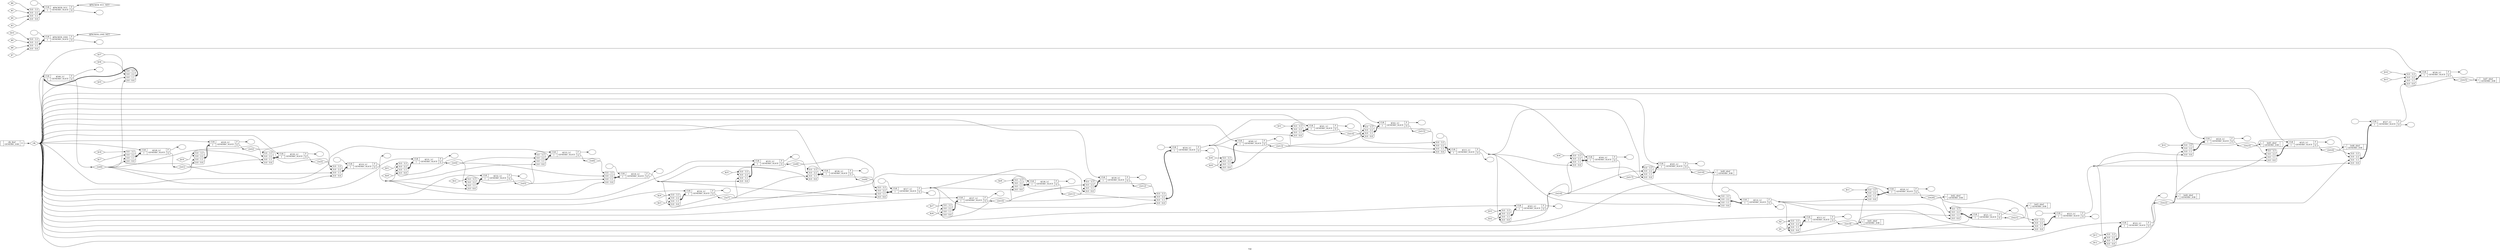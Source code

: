 digraph "top" {
label="top";
rankdir="LR";
remincross=true;
n39 [ shape=diamond, label="clk", color="black", fontcolor="black" ];
n41 [ shape=diamond, label="ctr[23]", color="black", fontcolor="black" ];
n42 [ shape=diamond, label="ctr[22]", color="black", fontcolor="black" ];
n44 [ shape=diamond, label="ctr[21]", color="black", fontcolor="black" ];
n45 [ shape=diamond, label="ctr[20]", color="black", fontcolor="black" ];
n46 [ shape=diamond, label="ctr[2]", color="black", fontcolor="black" ];
n47 [ shape=diamond, label="ctr[3]", color="black", fontcolor="black" ];
n48 [ shape=diamond, label="ctr[1]", color="black", fontcolor="black" ];
n49 [ shape=diamond, label="ctr[0]", color="black", fontcolor="black" ];
n50 [ shape=diamond, label="ctr[6]", color="black", fontcolor="black" ];
n51 [ shape=diamond, label="ctr[4]", color="black", fontcolor="black" ];
n52 [ shape=diamond, label="ctr[5]", color="black", fontcolor="black" ];
n54 [ shape=diamond, label="ctr[8]", color="black", fontcolor="black" ];
n55 [ shape=diamond, label="ctr[7]", color="black", fontcolor="black" ];
n57 [ shape=diamond, label="ctr[12]", color="black", fontcolor="black" ];
n58 [ shape=diamond, label="ctr[10]", color="black", fontcolor="black" ];
n59 [ shape=diamond, label="ctr[11]", color="black", fontcolor="black" ];
n60 [ shape=diamond, label="ctr[15]", color="black", fontcolor="black" ];
n61 [ shape=diamond, label="ctr[13]", color="black", fontcolor="black" ];
n62 [ shape=diamond, label="ctr[16]", color="black", fontcolor="black" ];
n63 [ shape=diamond, label="ctr[17]", color="black", fontcolor="black" ];
n67 [ shape=diamond, label="ctr[9]", color="black", fontcolor="black" ];
n68 [ shape=diamond, label="ctr[14]", color="black", fontcolor="black" ];
n69 [ shape=diamond, label="ctr[19]", color="black", fontcolor="black" ];
n70 [ shape=diamond, label="ctr[18]", color="black", fontcolor="black" ];
n71 [ shape=diamond, label="ctr[25]", color="black", fontcolor="black" ];
n73 [ shape=diamond, label="ctr[24]", color="black", fontcolor="black" ];
v0 [ label="" ];
c79 [ shape=record, label="{{<p75> CLK|<p76> I}|$546_LC\nGENERIC_SLICE|{<p77> F|<p78> Q}}" ];
x1 [ shape=record, style=rounded, label="<s3> 0:0 - 3:3 |<s2> 0:0 - 2:2 |<s1> 0:0 - 1:1 |<s0> 0:0 - 0:0 " ];
x1:e -> c79:p76:w [arrowhead=odiamond, arrowtail=odiamond, dir=both, color="black", style="setlinewidth(3)", label=""];
v2 [ label="" ];
c80 [ shape=record, label="{{<p75> CLK|<p76> I}|$545_LC\nGENERIC_SLICE|{<p77> F|<p78> Q}}" ];
x3 [ shape=record, style=rounded, label="<s3> 0:0 - 3:3 |<s2> 0:0 - 2:2 |<s1> 0:0 - 1:1 |<s0> 0:0 - 0:0 " ];
x3:e -> c80:p76:w [arrowhead=odiamond, arrowtail=odiamond, dir=both, color="black", style="setlinewidth(3)", label=""];
v4 [ label="" ];
c81 [ shape=record, label="{{<p75> CLK|<p76> I}|$544_LC\nGENERIC_SLICE|{<p77> F|<p78> Q}}" ];
x5 [ shape=record, style=rounded, label="<s3> 0:0 - 3:3 |<s2> 0:0 - 2:2 |<s1> 0:0 - 1:1 |<s0> 0:0 - 0:0 " ];
x5:e -> c81:p76:w [arrowhead=odiamond, arrowtail=odiamond, dir=both, color="black", style="setlinewidth(3)", label=""];
v6 [ label="" ];
c82 [ shape=record, label="{{<p75> CLK|<p76> I}|$543_LC\nGENERIC_SLICE|{<p77> F|<p78> Q}}" ];
x7 [ shape=record, style=rounded, label="<s3> 0:0 - 3:3 |<s2> 0:0 - 2:2 |<s1> 0:0 - 1:1 |<s0> 0:0 - 0:0 " ];
x7:e -> c82:p76:w [arrowhead=odiamond, arrowtail=odiamond, dir=both, color="black", style="setlinewidth(3)", label=""];
v8 [ label="" ];
c83 [ shape=record, label="{{<p75> CLK|<p76> I}|$542_LC\nGENERIC_SLICE|{<p77> F|<p78> Q}}" ];
x9 [ shape=record, style=rounded, label="<s3> 0:0 - 3:3 |<s2> 0:0 - 2:2 |<s1> 0:0 - 1:1 |<s0> 0:0 - 0:0 " ];
x9:e -> c83:p76:w [arrowhead=odiamond, arrowtail=odiamond, dir=both, color="black", style="setlinewidth(3)", label=""];
v10 [ label="" ];
c84 [ shape=record, label="{{<p75> CLK|<p76> I}|$541_LC\nGENERIC_SLICE|{<p77> F|<p78> Q}}" ];
x11 [ shape=record, style=rounded, label="<s3> 0:0 - 3:3 |<s2> 0:0 - 2:2 |<s1> 0:0 - 1:1 |<s0> 0:0 - 0:0 " ];
x11:e -> c84:p76:w [arrowhead=odiamond, arrowtail=odiamond, dir=both, color="black", style="setlinewidth(3)", label=""];
v12 [ label="" ];
c85 [ shape=record, label="{{<p75> CLK|<p76> I}|$540_LC\nGENERIC_SLICE|{<p77> F|<p78> Q}}" ];
x13 [ shape=record, style=rounded, label="<s3> 0:0 - 3:3 |<s2> 0:0 - 2:2 |<s1> 0:0 - 1:1 |<s0> 0:0 - 0:0 " ];
x13:e -> c85:p76:w [arrowhead=odiamond, arrowtail=odiamond, dir=both, color="black", style="setlinewidth(3)", label=""];
v14 [ label="" ];
c86 [ shape=record, label="{{<p75> CLK|<p76> I}|$539_LC\nGENERIC_SLICE|{<p77> F|<p78> Q}}" ];
x15 [ shape=record, style=rounded, label="<s3> 0:0 - 3:3 |<s2> 0:0 - 2:2 |<s1> 0:0 - 1:1 |<s0> 0:0 - 0:0 " ];
x15:e -> c86:p76:w [arrowhead=odiamond, arrowtail=odiamond, dir=both, color="black", style="setlinewidth(3)", label=""];
v16 [ label="" ];
c87 [ shape=record, label="{{<p75> CLK|<p76> I}|$538_LC\nGENERIC_SLICE|{<p77> F|<p78> Q}}" ];
x17 [ shape=record, style=rounded, label="<s3> 0:0 - 3:3 |<s2> 0:0 - 2:2 |<s1> 0:0 - 1:1 |<s0> 0:0 - 0:0 " ];
x17:e -> c87:p76:w [arrowhead=odiamond, arrowtail=odiamond, dir=both, color="black", style="setlinewidth(3)", label=""];
v18 [ label="" ];
c88 [ shape=record, label="{{<p75> CLK|<p76> I}|$537_LC\nGENERIC_SLICE|{<p77> F|<p78> Q}}" ];
x19 [ shape=record, style=rounded, label="<s3> 0:0 - 3:3 |<s2> 0:0 - 2:2 |<s1> 0:0 - 1:1 |<s0> 0:0 - 0:0 " ];
x19:e -> c88:p76:w [arrowhead=odiamond, arrowtail=odiamond, dir=both, color="black", style="setlinewidth(3)", label=""];
v20 [ label="" ];
c89 [ shape=record, label="{{<p75> CLK|<p76> I}|$536_LC\nGENERIC_SLICE|{<p77> F|<p78> Q}}" ];
x21 [ shape=record, style=rounded, label="<s3> 0:0 - 3:3 |<s2> 0:0 - 2:2 |<s1> 0:0 - 1:1 |<s0> 0:0 - 0:0 " ];
x21:e -> c89:p76:w [arrowhead=odiamond, arrowtail=odiamond, dir=both, color="black", style="setlinewidth(3)", label=""];
v22 [ label="" ];
c90 [ shape=record, label="{{<p75> CLK|<p76> I}|$535_LC\nGENERIC_SLICE|{<p77> F|<p78> Q}}" ];
x23 [ shape=record, style=rounded, label="<s3> 0:0 - 3:3 |<s2> 0:0 - 2:2 |<s1> 0:0 - 1:1 |<s0> 0:0 - 0:0 " ];
x23:e -> c90:p76:w [arrowhead=odiamond, arrowtail=odiamond, dir=both, color="black", style="setlinewidth(3)", label=""];
v24 [ label="" ];
c91 [ shape=record, label="{{<p75> CLK|<p76> I}|$534_LC\nGENERIC_SLICE|{<p77> F|<p78> Q}}" ];
x25 [ shape=record, style=rounded, label="<s3> 0:0 - 3:3 |<s2> 0:0 - 2:2 |<s1> 0:0 - 1:1 |<s0> 0:0 - 0:0 " ];
x25:e -> c91:p76:w [arrowhead=odiamond, arrowtail=odiamond, dir=both, color="black", style="setlinewidth(3)", label=""];
v26 [ label="" ];
c92 [ shape=record, label="{{<p75> CLK|<p76> I}|$533_LC\nGENERIC_SLICE|{<p77> F|<p78> Q}}" ];
x27 [ shape=record, style=rounded, label="<s3> 0:0 - 3:3 |<s2> 0:0 - 2:2 |<s1> 0:0 - 1:1 |<s0> 0:0 - 0:0 " ];
x27:e -> c92:p76:w [arrowhead=odiamond, arrowtail=odiamond, dir=both, color="black", style="setlinewidth(3)", label=""];
v28 [ label="" ];
c93 [ shape=record, label="{{<p75> CLK|<p76> I}|$532_LC\nGENERIC_SLICE|{<p77> F|<p78> Q}}" ];
x29 [ shape=record, style=rounded, label="<s3> 0:0 - 3:3 |<s2> 0:0 - 2:2 |<s1> 0:0 - 1:1 |<s0> 0:0 - 0:0 " ];
x29:e -> c93:p76:w [arrowhead=odiamond, arrowtail=odiamond, dir=both, color="black", style="setlinewidth(3)", label=""];
v30 [ label="" ];
c94 [ shape=record, label="{{<p75> CLK|<p76> I}|$531_LC\nGENERIC_SLICE|{<p77> F|<p78> Q}}" ];
x31 [ shape=record, style=rounded, label="<s3> 0:0 - 3:3 |<s2> 0:0 - 2:2 |<s1> 0:0 - 1:1 |<s0> 0:0 - 0:0 " ];
x31:e -> c94:p76:w [arrowhead=odiamond, arrowtail=odiamond, dir=both, color="black", style="setlinewidth(3)", label=""];
v32 [ label="" ];
c95 [ shape=record, label="{{<p75> CLK|<p76> I}|$530_LC\nGENERIC_SLICE|{<p77> F|<p78> Q}}" ];
x33 [ shape=record, style=rounded, label="<s3> 0:0 - 3:3 |<s2> 0:0 - 2:2 |<s1> 0:0 - 1:1 |<s0> 0:0 - 0:0 " ];
x33:e -> c95:p76:w [arrowhead=odiamond, arrowtail=odiamond, dir=both, color="black", style="setlinewidth(3)", label=""];
v34 [ label="" ];
c96 [ shape=record, label="{{<p75> CLK|<p76> I}|$529_LC\nGENERIC_SLICE|{<p77> F|<p78> Q}}" ];
x35 [ shape=record, style=rounded, label="<s3> 0:0 - 3:3 |<s2> 0:0 - 2:2 |<s1> 0:0 - 1:1 |<s0> 0:0 - 0:0 " ];
x35:e -> c96:p76:w [arrowhead=odiamond, arrowtail=odiamond, dir=both, color="black", style="setlinewidth(3)", label=""];
v36 [ label="" ];
c97 [ shape=record, label="{{<p75> CLK|<p76> I}|$528_LC\nGENERIC_SLICE|{<p77> F|<p78> Q}}" ];
x37 [ shape=record, style=rounded, label="<s3> 0:0 - 3:3 |<s2> 0:0 - 2:2 |<s1> 0:0 - 1:1 |<s0> 0:0 - 0:0 " ];
x37:e -> c97:p76:w [arrowhead=odiamond, arrowtail=odiamond, dir=both, color="black", style="setlinewidth(3)", label=""];
v38 [ label="" ];
v40 [ label="" ];
c98 [ shape=record, label="{{<p75> CLK|<p76> I}|$527_LC\nGENERIC_SLICE|{<p77> F|<p78> Q}}" ];
x39 [ shape=record, style=rounded, label="<s3> 0:0 - 3:3 |<s2> 0:0 - 2:2 |<s1> 0:0 - 1:1 |<s0> 0:0 - 0:0 " ];
x39:e -> c98:p76:w [arrowhead=odiamond, arrowtail=odiamond, dir=both, color="black", style="setlinewidth(3)", label=""];
v41 [ label="" ];
c99 [ shape=record, label="{{<p75> CLK|<p76> I}|$526_LC\nGENERIC_SLICE|{<p77> F|<p78> Q}}" ];
x42 [ shape=record, style=rounded, label="<s3> 0:0 - 3:3 |<s2> 0:0 - 2:2 |<s1> 0:0 - 1:1 |<s0> 0:0 - 0:0 " ];
x42:e -> c99:p76:w [arrowhead=odiamond, arrowtail=odiamond, dir=both, color="black", style="setlinewidth(3)", label=""];
v43 [ label="" ];
c100 [ shape=record, label="{{<p75> CLK|<p76> I}|$525_LC\nGENERIC_SLICE|{<p77> F|<p78> Q}}" ];
x44 [ shape=record, style=rounded, label="<s3> 0:0 - 3:3 |<s2> 0:0 - 2:2 |<s1> 0:0 - 1:1 |<s0> 0:0 - 0:0 " ];
x44:e -> c100:p76:w [arrowhead=odiamond, arrowtail=odiamond, dir=both, color="black", style="setlinewidth(3)", label=""];
v45 [ label="" ];
c101 [ shape=record, label="{{<p75> CLK|<p76> I}|$524_LC\nGENERIC_SLICE|{<p77> F|<p78> Q}}" ];
x46 [ shape=record, style=rounded, label="<s3> 0:0 - 3:3 |<s2> 0:0 - 2:2 |<s1> 0:0 - 1:1 |<s0> 0:0 - 0:0 " ];
x46:e -> c101:p76:w [arrowhead=odiamond, arrowtail=odiamond, dir=both, color="black", style="setlinewidth(3)", label=""];
v47 [ label="" ];
v49 [ label="" ];
c102 [ shape=record, label="{{<p75> CLK|<p76> I}|$523_LC\nGENERIC_SLICE|{<p77> F|<p78> Q}}" ];
x48 [ shape=record, style=rounded, label="<s3> 0:0 - 3:3 |<s2> 0:0 - 2:2 |<s1> 0:0 - 1:1 |<s0> 0:0 - 0:0 " ];
x48:e -> c102:p76:w [arrowhead=odiamond, arrowtail=odiamond, dir=both, color="black", style="setlinewidth(3)", label=""];
v50 [ label="" ];
c103 [ shape=record, label="{{<p75> CLK|<p76> I}|$522_LC\nGENERIC_SLICE|{<p77> F|<p78> Q}}" ];
x51 [ shape=record, style=rounded, label="<s3> 0:0 - 3:3 |<s2> 0:0 - 2:2 |<s1> 0:0 - 1:1 |<s0> 0:0 - 0:0 " ];
x51:e -> c103:p76:w [arrowhead=odiamond, arrowtail=odiamond, dir=both, color="black", style="setlinewidth(3)", label=""];
v52 [ label="" ];
c104 [ shape=record, label="{{<p75> CLK|<p76> I}|$521_LC\nGENERIC_SLICE|{<p77> F|<p78> Q}}" ];
x53 [ shape=record, style=rounded, label="<s3> 0:0 - 3:3 |<s2> 0:0 - 2:2 |<s1> 0:0 - 1:1 |<s0> 0:0 - 0:0 " ];
x53:e -> c104:p76:w [arrowhead=odiamond, arrowtail=odiamond, dir=both, color="black", style="setlinewidth(3)", label=""];
v54 [ label="" ];
c105 [ shape=record, label="{{<p75> CLK|<p76> I}|$520_LC\nGENERIC_SLICE|{<p77> F|<p78> Q}}" ];
x55 [ shape=record, style=rounded, label="<s3> 0:0 - 3:3 |<s2> 0:0 - 2:2 |<s1> 0:0 - 1:1 |<s0> 0:0 - 0:0 " ];
x55:e -> c105:p76:w [arrowhead=odiamond, arrowtail=odiamond, dir=both, color="black", style="setlinewidth(3)", label=""];
c106 [ shape=record, label="{{<p76> I}|led7_obuf\nGENERIC_IOB|{}}" ];
v56 [ label="" ];
v58 [ label="" ];
c107 [ shape=record, label="{{<p75> CLK|<p76> I}|$518_LC\nGENERIC_SLICE|{<p77> F|<p78> Q}}" ];
x57 [ shape=record, style=rounded, label="<s3> 0:0 - 3:3 |<s2> 0:0 - 2:2 |<s1> 0:0 - 1:1 |<s0> 0:0 - 0:0 " ];
x57:e -> c107:p76:w [arrowhead=odiamond, arrowtail=odiamond, dir=both, color="black", style="setlinewidth(3)", label=""];
c108 [ shape=record, label="{{<p76> I}|led5_obuf\nGENERIC_IOB|{}}" ];
v59 [ label="" ];
v61 [ label="" ];
c109 [ shape=record, label="{{<p75> CLK|<p76> I}|$514_LC\nGENERIC_SLICE|{<p77> F|<p78> Q}}" ];
x60 [ shape=record, style=rounded, label="<s3> 0:0 - 3:3 |<s2> 0:0 - 2:2 |<s1> 0:0 - 1:1 |<s0> 0:0 - 0:0 " ];
x60:e -> c109:p76:w [arrowhead=odiamond, arrowtail=odiamond, dir=both, color="black", style="setlinewidth(3)", label=""];
c110 [ shape=record, label="{{<p76> I}|led1_obuf\nGENERIC_IOB|{}}" ];
v62 [ label="" ];
v64 [ label="" ];
c111 [ shape=record, label="{{<p75> CLK|<p76> I}|$PACKER_GND\nGENERIC_SLICE|{<p77> F|<p78> Q}}" ];
x63 [ shape=record, style=rounded, label="<s3> 0:0 - 3:3 |<s2> 0:0 - 2:2 |<s1> 0:0 - 1:1 |<s0> 0:0 - 0:0 " ];
x63:e -> c111:p76:w [arrowhead=odiamond, arrowtail=odiamond, dir=both, color="black", style="setlinewidth(3)", label=""];
v65 [ label="" ];
v67 [ label="" ];
c112 [ shape=record, label="{{<p75> CLK|<p76> I}|$515_LC\nGENERIC_SLICE|{<p77> F|<p78> Q}}" ];
x66 [ shape=record, style=rounded, label="<s3> 0:0 - 3:3 |<s2> 0:0 - 2:2 |<s1> 0:0 - 1:1 |<s0> 0:0 - 0:0 " ];
x66:e -> c112:p76:w [arrowhead=odiamond, arrowtail=odiamond, dir=both, color="black", style="setlinewidth(3)", label=""];
c113 [ shape=record, label="{{<p76> I}|led2_obuf\nGENERIC_IOB|{}}" ];
v68 [ label="" ];
v70 [ label="" ];
c114 [ shape=record, label="{{<p75> CLK|<p76> I}|$PACKER_VCC\nGENERIC_SLICE|{<p77> F|<p78> Q}}" ];
x69 [ shape=record, style=rounded, label="<s3> 0:0 - 3:3 |<s2> 0:0 - 2:2 |<s1> 0:0 - 1:1 |<s0> 0:0 - 0:0 " ];
x69:e -> c114:p76:w [arrowhead=odiamond, arrowtail=odiamond, dir=both, color="black", style="setlinewidth(3)", label=""];
c116 [ shape=record, label="{{}|clk_ibuf\nGENERIC_IOB|{<p115> O}}" ];
v71 [ label="" ];
v73 [ label="" ];
c117 [ shape=record, label="{{<p75> CLK|<p76> I}|$519_LC\nGENERIC_SLICE|{<p77> F|<p78> Q}}" ];
x72 [ shape=record, style=rounded, label="<s3> 0:0 - 3:3 |<s2> 0:0 - 2:2 |<s1> 0:0 - 1:1 |<s0> 0:0 - 0:0 " ];
x72:e -> c117:p76:w [arrowhead=odiamond, arrowtail=odiamond, dir=both, color="black", style="setlinewidth(3)", label=""];
c118 [ shape=record, label="{{<p76> I}|led6_obuf\nGENERIC_IOB|{}}" ];
v74 [ label="" ];
c119 [ shape=record, label="{{<p75> CLK|<p76> I}|$513_LC\nGENERIC_SLICE|{<p77> F|<p78> Q}}" ];
x75 [ shape=record, style=rounded, label="<s3> 0:0 - 3:3 |<s2> 0:0 - 2:2 |<s1> 0:0 - 1:1 |<s0> 0:0 - 0:0 " ];
x75:e -> c119:p76:w [arrowhead=odiamond, arrowtail=odiamond, dir=both, color="black", style="setlinewidth(3)", label=""];
c120 [ shape=record, label="{{<p76> I}|led0_obuf\nGENERIC_IOB|{}}" ];
v76 [ label="" ];
v78 [ label="" ];
c121 [ shape=record, label="{{<p75> CLK|<p76> I}|$516_LC\nGENERIC_SLICE|{<p77> F|<p78> Q}}" ];
x77 [ shape=record, style=rounded, label="<s3> 0:0 - 3:3 |<s2> 0:0 - 2:2 |<s1> 0:0 - 1:1 |<s0> 0:0 - 0:0 " ];
x77:e -> c121:p76:w [arrowhead=odiamond, arrowtail=odiamond, dir=both, color="black", style="setlinewidth(3)", label=""];
c122 [ shape=record, label="{{<p76> I}|led3_obuf\nGENERIC_IOB|{}}" ];
v79 [ label="" ];
v81 [ label="" ];
c123 [ shape=record, label="{{<p75> CLK|<p76> I}|$517_LC\nGENERIC_SLICE|{<p77> F|<p78> Q}}" ];
x80 [ shape=record, style=rounded, label="<s3> 0:0 - 3:3 |<s2> 0:0 - 2:2 |<s1> 0:0 - 1:1 |<s0> 0:0 - 0:0 " ];
x80:e -> c123:p76:w [arrowhead=odiamond, arrowtail=odiamond, dir=both, color="black", style="setlinewidth(3)", label=""];
c124 [ shape=record, label="{{<p76> I}|led4_obuf\nGENERIC_IOB|{}}" ];
n1 [ shape=diamond, label="$37" ];
n1:e -> x1:s3:w [color="black", label=""];
n10 [ shape=diamond, label="$28" ];
n10:e -> x17:s3:w [color="black", label=""];
n11 [ shape=diamond, label="$27" ];
n11:e -> x19:s3:w [color="black", label=""];
n12 [ shape=diamond, label="$26" ];
n12:e -> x19:s2:w [color="black", label=""];
n13 [ shape=diamond, label="$25" ];
n13:e -> x23:s3:w [color="black", label=""];
n14 [ shape=diamond, label="$24" ];
n14:e -> x25:s3:w [color="black", label=""];
n15 [ shape=diamond, label="$23" ];
n15:e -> x25:s2:w [color="black", label=""];
n16 [ shape=diamond, label="$22" ];
n16:e -> x29:s3:w [color="black", label=""];
n17 [ shape=diamond, label="$21" ];
n17:e -> x31:s3:w [color="black", label=""];
n18 [ shape=diamond, label="$20" ];
n18:e -> x31:s2:w [color="black", label=""];
n19 [ shape=diamond, label="$19" ];
n19:e -> x35:s3:w [color="black", label=""];
n2 [ shape=diamond, label="$36" ];
n2:e -> x1:s2:w [color="black", label=""];
n20 [ shape=diamond, label="$18" ];
n20:e -> x37:s3:w [color="black", label=""];
n21 [ shape=diamond, label="$17" ];
n21:e -> x37:s2:w [color="black", label=""];
n22 [ shape=diamond, label="$16" ];
n22:e -> x42:s3:w [color="black", label=""];
n23 [ shape=diamond, label="$15" ];
n23:e -> x42:s2:w [color="black", label=""];
n24 [ shape=diamond, label="$14" ];
n24:e -> x46:s3:w [color="black", label=""];
n25 [ shape=diamond, label="$13" ];
n25:e -> x51:s3:w [color="black", label=""];
n26 [ shape=diamond, label="$12" ];
n26:e -> x51:s2:w [color="black", label=""];
n27 [ shape=diamond, label="$11" ];
n27:e -> x55:s3:w [color="black", label=""];
n28 [ shape=diamond, label="$10" ];
n28:e -> x63:s3:w [color="black", label=""];
n29 [ shape=diamond, label="$9" ];
n29:e -> x63:s2:w [color="black", label=""];
n3 [ shape=diamond, label="$35" ];
n3:e -> x1:s1:w [color="black", label=""];
n30 [ shape=diamond, label="$8" ];
n30:e -> x63:s1:w [color="black", label=""];
n31 [ shape=diamond, label="$7" ];
n31:e -> x63:s0:w [color="black", label=""];
n32 [ shape=diamond, label="$6" ];
n32:e -> x69:s3:w [color="black", label=""];
n33 [ shape=diamond, label="$5" ];
n33:e -> x69:s2:w [color="black", label=""];
n34 [ shape=diamond, label="$4" ];
n34:e -> x69:s1:w [color="black", label=""];
n35 [ shape=diamond, label="$3" ];
n35:e -> x69:s0:w [color="black", label=""];
n36 [ shape=diamond, label="$2" ];
n36:e -> x75:s3:w [color="black", label=""];
n37 [ shape=diamond, label="$1" ];
n37:e -> x75:s2:w [color="black", label=""];
n38 [ shape=diamond, label="$PACKER_VCC_NET" ];
c114:p77:e -> n38:w [color="black", label=""];
c116:p115:e -> n39:w [color="black", label=""];
n39:e -> c100:p75:w [color="black", label=""];
n39:e -> c101:p75:w [color="black", label=""];
n39:e -> c103:p75:w [color="black", label=""];
n39:e -> c104:p75:w [color="black", label=""];
n39:e -> c105:p75:w [color="black", label=""];
n39:e -> c119:p75:w [color="black", label=""];
n39:e -> c79:p75:w [color="black", label=""];
n39:e -> c80:p75:w [color="black", label=""];
n39:e -> c81:p75:w [color="black", label=""];
n39:e -> c82:p75:w [color="black", label=""];
n39:e -> c83:p75:w [color="black", label=""];
n39:e -> c84:p75:w [color="black", label=""];
n39:e -> c85:p75:w [color="black", label=""];
n39:e -> c86:p75:w [color="black", label=""];
n39:e -> c87:p75:w [color="black", label=""];
n39:e -> c88:p75:w [color="black", label=""];
n39:e -> c89:p75:w [color="black", label=""];
n39:e -> c90:p75:w [color="black", label=""];
n39:e -> c91:p75:w [color="black", label=""];
n39:e -> c92:p75:w [color="black", label=""];
n39:e -> c93:p75:w [color="black", label=""];
n39:e -> c94:p75:w [color="black", label=""];
n39:e -> c95:p75:w [color="black", label=""];
n39:e -> c96:p75:w [color="black", label=""];
n39:e -> c97:p75:w [color="black", label=""];
n39:e -> c99:p75:w [color="black", label=""];
n4 [ shape=diamond, label="$34" ];
n4:e -> x5:s3:w [color="black", label=""];
n40 [ shape=diamond, label="$PACKER_GND_NET" ];
c111:p77:e -> n40:w [color="black", label=""];
c101:p78:e -> n41:w [color="black", label=""];
n41:e -> c108:p76:w [color="black", label=""];
n41:e -> x39:s2:w [color="black", label=""];
n41:e -> x44:s2:w [color="black", label=""];
n41:e -> x46:s2:w [color="black", label=""];
c103:p78:e -> n42:w [color="black", label=""];
n42:e -> c124:p76:w [color="black", label=""];
n42:e -> x39:s1:w [color="black", label=""];
n42:e -> x44:s1:w [color="black", label=""];
n42:e -> x46:s1:w [color="black", label=""];
n42:e -> x51:s1:w [color="black", label=""];
n43 [ shape=point ];
c102:p77:e -> n43:w [color="black", label=""];
n43:e -> x39:s0:w [color="black", label=""];
n43:e -> x44:s0:w [color="black", label=""];
n43:e -> x46:s0:w [color="black", label=""];
n43:e -> x51:s0:w [color="black", label=""];
c104:p78:e -> n44:w [color="black", label=""];
n44:e -> c122:p76:w [color="black", label=""];
n44:e -> x48:s3:w [color="black", label=""];
n44:e -> x53:s3:w [color="black", label=""];
c105:p78:e -> n45:w [color="black", label=""];
n45:e -> c113:p76:w [color="black", label=""];
n45:e -> x48:s2:w [color="black", label=""];
n45:e -> x53:s2:w [color="black", label=""];
n45:e -> x55:s2:w [color="black", label=""];
c96:p78:e -> n46:w [color="black", label=""];
n46:e -> x33:s2:w [color="black", label=""];
n46:e -> x35:s2:w [color="black", label=""];
n46:e -> x72:s3:w [color="black", label=""];
c95:p78:e -> n47:w [color="black", label=""];
n47:e -> x33:s3:w [color="black", label=""];
n47:e -> x72:s2:w [color="black", label=""];
c97:p78:e -> n48:w [color="black", label=""];
n48:e -> x33:s1:w [color="black", label=""];
n48:e -> x35:s1:w [color="black", label=""];
n48:e -> x37:s1:w [color="black", label=""];
n48:e -> x72:s1:w [color="black", label=""];
c79:p78:e -> n49:w [color="black", label=""];
n49:e -> x1:s0:w [color="black", label=""];
n49:e -> x33:s0:w [color="black", label=""];
n49:e -> x35:s0:w [color="black", label=""];
n49:e -> x37:s0:w [color="black", label=""];
n49:e -> x72:s0:w [color="black", label=""];
n5 [ shape=diamond, label="$33" ];
n5:e -> x7:s3:w [color="black", label=""];
c92:p78:e -> n50:w [color="black", label=""];
n50:e -> x27:s3:w [color="black", label=""];
n50:e -> x57:s3:w [color="black", label=""];
c94:p78:e -> n51:w [color="black", label=""];
n51:e -> x27:s2:w [color="black", label=""];
n51:e -> x29:s1:w [color="black", label=""];
n51:e -> x31:s1:w [color="black", label=""];
n51:e -> x57:s2:w [color="black", label=""];
c93:p78:e -> n52:w [color="black", label=""];
n52:e -> x27:s1:w [color="black", label=""];
n52:e -> x29:s2:w [color="black", label=""];
n52:e -> x57:s1:w [color="black", label=""];
n53 [ shape=point ];
c117:p77:e -> n53:w [color="black", label=""];
n53:e -> x27:s0:w [color="black", label=""];
n53:e -> x29:s0:w [color="black", label=""];
n53:e -> x31:s0:w [color="black", label=""];
n53:e -> x57:s0:w [color="black", label=""];
c90:p78:e -> n54:w [color="black", label=""];
n54:e -> x21:s2:w [color="black", label=""];
n54:e -> x23:s2:w [color="black", label=""];
n54:e -> x80:s3:w [color="black", label=""];
c91:p78:e -> n55:w [color="black", label=""];
n55:e -> x21:s1:w [color="black", label=""];
n55:e -> x23:s1:w [color="black", label=""];
n55:e -> x25:s1:w [color="black", label=""];
n55:e -> x80:s1:w [color="black", label=""];
c98:p77:e -> x42:s0:w [color="black", label=""];
c86:p78:e -> n57:w [color="black", label=""];
n57:e -> x15:s3:w [color="black", label=""];
n57:e -> x77:s3:w [color="black", label=""];
c88:p78:e -> n58:w [color="black", label=""];
n58:e -> x15:s2:w [color="black", label=""];
n58:e -> x17:s1:w [color="black", label=""];
n58:e -> x19:s1:w [color="black", label=""];
n58:e -> x77:s2:w [color="black", label=""];
c87:p78:e -> n59:w [color="black", label=""];
n59:e -> x15:s1:w [color="black", label=""];
n59:e -> x17:s2:w [color="black", label=""];
n59:e -> x77:s1:w [color="black", label=""];
n6 [ shape=diamond, label="$32" ];
n6:e -> x7:s2:w [color="black", label=""];
c83:p78:e -> n60:w [color="black", label=""];
n60:e -> x66:s2:w [color="black", label=""];
n60:e -> x9:s3:w [color="black", label=""];
c85:p78:e -> n61:w [color="black", label=""];
n61:e -> x11:s1:w [color="black", label=""];
n61:e -> x13:s1:w [color="black", label=""];
n61:e -> x66:s1:w [color="black", label=""];
n61:e -> x9:s1:w [color="black", label=""];
c82:p78:e -> n62:w [color="black", label=""];
n62:e -> x3:s2:w [color="black", label=""];
n62:e -> x5:s1:w [color="black", label=""];
n62:e -> x60:s2:w [color="black", label=""];
n62:e -> x7:s1:w [color="black", label=""];
c81:p78:e -> n63:w [color="black", label=""];
n63:e -> x3:s1:w [color="black", label=""];
n63:e -> x5:s2:w [color="black", label=""];
n63:e -> x60:s1:w [color="black", label=""];
n64 [ shape=point ];
c112:p77:e -> n64:w [color="black", label=""];
n64:e -> x3:s0:w [color="black", label=""];
n64:e -> x5:s0:w [color="black", label=""];
n64:e -> x60:s0:w [color="black", label=""];
n64:e -> x7:s0:w [color="black", label=""];
n65 [ shape=point ];
c109:p77:e -> n65:w [color="black", label=""];
n65:e -> x48:s0:w [color="black", label=""];
n65:e -> x53:s0:w [color="black", label=""];
n65:e -> x55:s0:w [color="black", label=""];
n65:e -> x75:s0:w [color="black", label=""];
n66 [ shape=point ];
c121:p77:e -> n66:w [color="black", label=""];
n66:e -> x11:s0:w [color="black", label=""];
n66:e -> x13:s0:w [color="black", label=""];
n66:e -> x66:s0:w [color="black", label=""];
n66:e -> x9:s0:w [color="black", label=""];
c89:p78:e -> n67:w [color="black", label=""];
n67:e -> x21:s3:w [color="black", label=""];
n67:e -> x80:s2:w [color="black", label=""];
c84:p78:e -> n68:w [color="black", label=""];
n68:e -> x11:s2:w [color="black", label=""];
n68:e -> x66:s3:w [color="black", label=""];
n68:e -> x9:s2:w [color="black", label=""];
c119:p78:e -> n69:w [color="black", label=""];
n69:e -> c110:p76:w [color="black", label=""];
n69:e -> x48:s1:w [color="black", label=""];
n69:e -> x53:s1:w [color="black", label=""];
n69:e -> x55:s1:w [color="black", label=""];
n69:e -> x75:s1:w [color="black", label=""];
n7 [ shape=diamond, label="$31" ];
n7:e -> x11:s3:w [color="black", label=""];
c80:p78:e -> n70:w [color="black", label=""];
n70:e -> c120:p76:w [color="black", label=""];
n70:e -> x3:s3:w [color="black", label=""];
n70:e -> x60:s3:w [color="black", label=""];
c99:p78:e -> n71:w [color="black", label=""];
n71:e -> c106:p76:w [color="black", label=""];
n71:e -> x42:s1:w [color="black", label=""];
n72 [ shape=point ];
c107:p77:e -> n72:w [color="black", label=""];
n72:e -> x21:s0:w [color="black", label=""];
n72:e -> x23:s0:w [color="black", label=""];
n72:e -> x25:s0:w [color="black", label=""];
n72:e -> x80:s0:w [color="black", label=""];
c100:p78:e -> n73:w [color="black", label=""];
n73:e -> c118:p76:w [color="black", label=""];
n73:e -> x39:s3:w [color="black", label=""];
n73:e -> x44:s3:w [color="black", label=""];
n74 [ shape=point ];
c123:p77:e -> n74:w [color="black", label=""];
n74:e -> x15:s0:w [color="black", label=""];
n74:e -> x17:s0:w [color="black", label=""];
n74:e -> x19:s0:w [color="black", label=""];
n74:e -> x77:s0:w [color="black", label=""];
n8 [ shape=diamond, label="$30" ];
n8:e -> x13:s3:w [color="black", label=""];
n9 [ shape=diamond, label="$29" ];
n9:e -> x13:s2:w [color="black", label=""];
c79:p77:e -> v0:w [color="black", label=""];
c84:p77:e -> v10:w [color="black", label=""];
c85:p77:e -> v12:w [color="black", label=""];
c86:p77:e -> v14:w [color="black", label=""];
c87:p77:e -> v16:w [color="black", label=""];
c88:p77:e -> v18:w [color="black", label=""];
c80:p77:e -> v2:w [color="black", label=""];
c89:p77:e -> v20:w [color="black", label=""];
c90:p77:e -> v22:w [color="black", label=""];
c91:p77:e -> v24:w [color="black", label=""];
c92:p77:e -> v26:w [color="black", label=""];
c93:p77:e -> v28:w [color="black", label=""];
c94:p77:e -> v30:w [color="black", label=""];
c95:p77:e -> v32:w [color="black", label=""];
c96:p77:e -> v34:w [color="black", label=""];
c97:p77:e -> v36:w [color="black", label=""];
v38:e -> c98:p75:w [color="black", label=""];
c81:p77:e -> v4:w [color="black", label=""];
c98:p78:e -> v40:w [color="black", label=""];
c99:p77:e -> v41:w [color="black", label=""];
c100:p77:e -> v43:w [color="black", label=""];
c101:p77:e -> v45:w [color="black", label=""];
v47:e -> c102:p75:w [color="black", label=""];
c102:p78:e -> v49:w [color="black", label=""];
c103:p77:e -> v50:w [color="black", label=""];
c104:p77:e -> v52:w [color="black", label=""];
c105:p77:e -> v54:w [color="black", label=""];
v56:e -> c107:p75:w [color="black", label=""];
c107:p78:e -> v58:w [color="black", label=""];
v59:e -> c109:p75:w [color="black", label=""];
c82:p77:e -> v6:w [color="black", label=""];
c109:p78:e -> v61:w [color="black", label=""];
v62:e -> c111:p75:w [color="black", label=""];
c111:p78:e -> v64:w [color="black", label=""];
v65:e -> c112:p75:w [color="black", label=""];
c112:p78:e -> v67:w [color="black", label=""];
v68:e -> c114:p75:w [color="black", label=""];
c114:p78:e -> v70:w [color="black", label=""];
v71:e -> c117:p75:w [color="black", label=""];
c117:p78:e -> v73:w [color="black", label=""];
c119:p77:e -> v74:w [color="black", label=""];
v76:e -> c121:p75:w [color="black", label=""];
c121:p78:e -> v78:w [color="black", label=""];
v79:e -> c123:p75:w [color="black", label=""];
c83:p77:e -> v8:w [color="black", label=""];
c123:p78:e -> v81:w [color="black", label=""];
}
